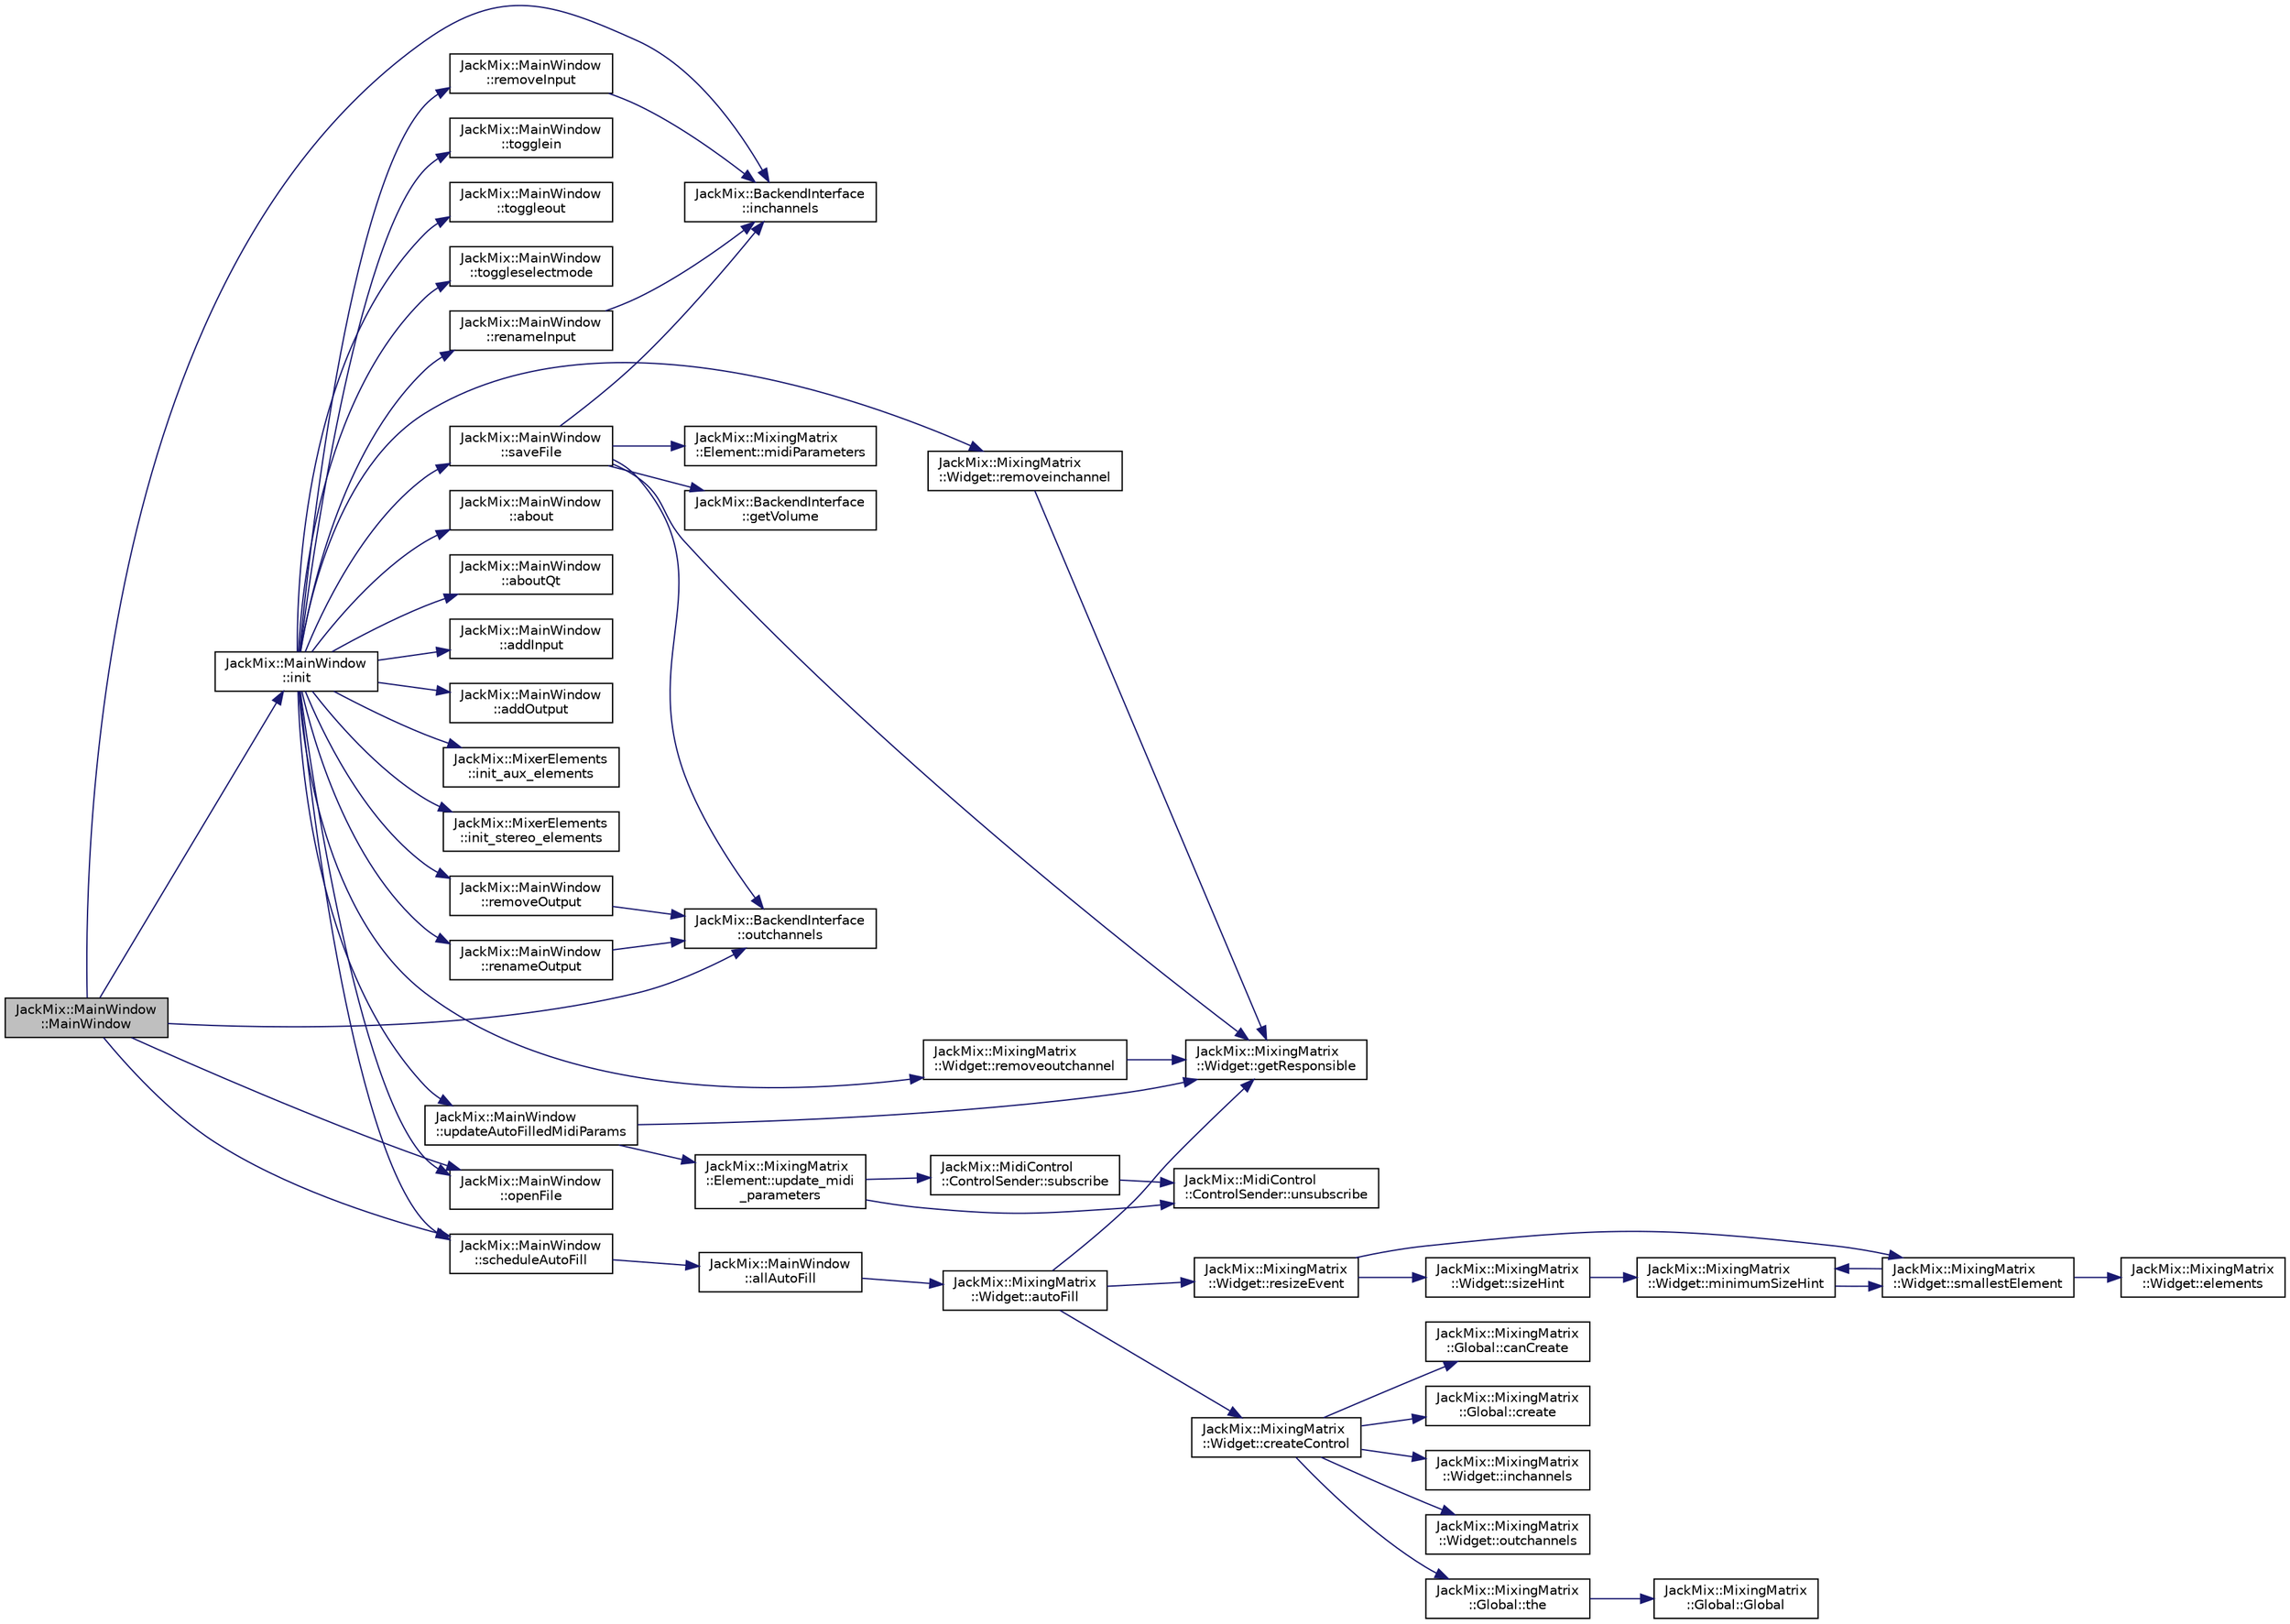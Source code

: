 digraph "JackMix::MainWindow::MainWindow"
{
 // LATEX_PDF_SIZE
  edge [fontname="Helvetica",fontsize="10",labelfontname="Helvetica",labelfontsize="10"];
  node [fontname="Helvetica",fontsize="10",shape=record];
  rankdir="LR";
  Node1 [label="JackMix::MainWindow\l::MainWindow",height=0.2,width=0.4,color="black", fillcolor="grey75", style="filled", fontcolor="black",tooltip=" "];
  Node1 -> Node2 [color="midnightblue",fontsize="10",style="solid",fontname="Helvetica"];
  Node2 [label="JackMix::BackendInterface\l::inchannels",height=0.2,width=0.4,color="black", fillcolor="white", style="filled",URL="$de/dc4/class_jack_mix_1_1_backend_interface.html#a242d0cebafac64a381b5df0bd021c631",tooltip="Return the current list of input channels."];
  Node1 -> Node3 [color="midnightblue",fontsize="10",style="solid",fontname="Helvetica"];
  Node3 [label="JackMix::MainWindow\l::init",height=0.2,width=0.4,color="black", fillcolor="white", style="filled",URL="$df/d8c/class_jack_mix_1_1_main_window.html#a671e7e5b0a3a7a3fb1cf44c5c8377952",tooltip=" "];
  Node3 -> Node4 [color="midnightblue",fontsize="10",style="solid",fontname="Helvetica"];
  Node4 [label="JackMix::MainWindow\l::about",height=0.2,width=0.4,color="black", fillcolor="white", style="filled",URL="$df/d8c/class_jack_mix_1_1_main_window.html#a7be6a5d98970ac1a6296c6f9aee1e9bb",tooltip=" "];
  Node3 -> Node5 [color="midnightblue",fontsize="10",style="solid",fontname="Helvetica"];
  Node5 [label="JackMix::MainWindow\l::aboutQt",height=0.2,width=0.4,color="black", fillcolor="white", style="filled",URL="$df/d8c/class_jack_mix_1_1_main_window.html#a4710d90108bd39f7b80bdc6c3a1b1aef",tooltip=" "];
  Node3 -> Node6 [color="midnightblue",fontsize="10",style="solid",fontname="Helvetica"];
  Node6 [label="JackMix::MainWindow\l::addInput",height=0.2,width=0.4,color="black", fillcolor="white", style="filled",URL="$df/d8c/class_jack_mix_1_1_main_window.html#a4ec3e49fe17b5181d44fed613cb8bfde",tooltip=" "];
  Node3 -> Node7 [color="midnightblue",fontsize="10",style="solid",fontname="Helvetica"];
  Node7 [label="JackMix::MainWindow\l::addOutput",height=0.2,width=0.4,color="black", fillcolor="white", style="filled",URL="$df/d8c/class_jack_mix_1_1_main_window.html#a143108d803e94e112e4786eca65485c7",tooltip=" "];
  Node3 -> Node8 [color="midnightblue",fontsize="10",style="solid",fontname="Helvetica"];
  Node8 [label="JackMix::MixerElements\l::init_aux_elements",height=0.2,width=0.4,color="black", fillcolor="white", style="filled",URL="$d0/ddc/namespace_jack_mix_1_1_mixer_elements.html#a972aa5fb8728ace665ad0c08ffeda099",tooltip=" "];
  Node3 -> Node9 [color="midnightblue",fontsize="10",style="solid",fontname="Helvetica"];
  Node9 [label="JackMix::MixerElements\l::init_stereo_elements",height=0.2,width=0.4,color="black", fillcolor="white", style="filled",URL="$d0/ddc/namespace_jack_mix_1_1_mixer_elements.html#a9429b0e2feab7c35b333d0029cf0928f",tooltip=" "];
  Node3 -> Node10 [color="midnightblue",fontsize="10",style="solid",fontname="Helvetica"];
  Node10 [label="JackMix::MainWindow\l::openFile",height=0.2,width=0.4,color="black", fillcolor="white", style="filled",URL="$df/d8c/class_jack_mix_1_1_main_window.html#a288b768c3c21a9171bdc56fe845ece8b",tooltip=" "];
  Node3 -> Node11 [color="midnightblue",fontsize="10",style="solid",fontname="Helvetica"];
  Node11 [label="JackMix::MixingMatrix\l::Widget::removeinchannel",height=0.2,width=0.4,color="black", fillcolor="white", style="filled",URL="$d9/d0d/class_jack_mix_1_1_mixing_matrix_1_1_widget.html#ae6b304193637fe0de0a26aa8eb866948",tooltip="Remove input/output channels"];
  Node11 -> Node12 [color="midnightblue",fontsize="10",style="solid",fontname="Helvetica"];
  Node12 [label="JackMix::MixingMatrix\l::Widget::getResponsible",height=0.2,width=0.4,color="black", fillcolor="white", style="filled",URL="$d9/d0d/class_jack_mix_1_1_mixing_matrix_1_1_widget.html#ad80339b1fdb71f33e0bf6590f7a98caa",tooltip=" "];
  Node3 -> Node13 [color="midnightblue",fontsize="10",style="solid",fontname="Helvetica"];
  Node13 [label="JackMix::MainWindow\l::removeInput",height=0.2,width=0.4,color="black", fillcolor="white", style="filled",URL="$df/d8c/class_jack_mix_1_1_main_window.html#ae4aebaf048e8ed0667643b30037f462a",tooltip=" "];
  Node13 -> Node2 [color="midnightblue",fontsize="10",style="solid",fontname="Helvetica"];
  Node3 -> Node14 [color="midnightblue",fontsize="10",style="solid",fontname="Helvetica"];
  Node14 [label="JackMix::MixingMatrix\l::Widget::removeoutchannel",height=0.2,width=0.4,color="black", fillcolor="white", style="filled",URL="$d9/d0d/class_jack_mix_1_1_mixing_matrix_1_1_widget.html#a9d14d117879522cb63c74b857a1f2613",tooltip=" "];
  Node14 -> Node12 [color="midnightblue",fontsize="10",style="solid",fontname="Helvetica"];
  Node3 -> Node15 [color="midnightblue",fontsize="10",style="solid",fontname="Helvetica"];
  Node15 [label="JackMix::MainWindow\l::removeOutput",height=0.2,width=0.4,color="black", fillcolor="white", style="filled",URL="$df/d8c/class_jack_mix_1_1_main_window.html#a373caf44583c3b875dc2a743a210decb",tooltip=" "];
  Node15 -> Node16 [color="midnightblue",fontsize="10",style="solid",fontname="Helvetica"];
  Node16 [label="JackMix::BackendInterface\l::outchannels",height=0.2,width=0.4,color="black", fillcolor="white", style="filled",URL="$de/dc4/class_jack_mix_1_1_backend_interface.html#a07163d7434cb8dcf0da00910c66a636e",tooltip="Return the current list of output channels."];
  Node3 -> Node17 [color="midnightblue",fontsize="10",style="solid",fontname="Helvetica"];
  Node17 [label="JackMix::MainWindow\l::renameInput",height=0.2,width=0.4,color="black", fillcolor="white", style="filled",URL="$df/d8c/class_jack_mix_1_1_main_window.html#a7397bb2741168008eaca65cc7b6e283f",tooltip=" "];
  Node17 -> Node2 [color="midnightblue",fontsize="10",style="solid",fontname="Helvetica"];
  Node3 -> Node18 [color="midnightblue",fontsize="10",style="solid",fontname="Helvetica"];
  Node18 [label="JackMix::MainWindow\l::renameOutput",height=0.2,width=0.4,color="black", fillcolor="white", style="filled",URL="$df/d8c/class_jack_mix_1_1_main_window.html#a4187f603c364a341ef105fefecbd9200",tooltip=" "];
  Node18 -> Node16 [color="midnightblue",fontsize="10",style="solid",fontname="Helvetica"];
  Node3 -> Node19 [color="midnightblue",fontsize="10",style="solid",fontname="Helvetica"];
  Node19 [label="JackMix::MainWindow\l::saveFile",height=0.2,width=0.4,color="black", fillcolor="white", style="filled",URL="$df/d8c/class_jack_mix_1_1_main_window.html#a41072424350a8df09f3d59f95d7bb24a",tooltip=" "];
  Node19 -> Node12 [color="midnightblue",fontsize="10",style="solid",fontname="Helvetica"];
  Node19 -> Node20 [color="midnightblue",fontsize="10",style="solid",fontname="Helvetica"];
  Node20 [label="JackMix::BackendInterface\l::getVolume",height=0.2,width=0.4,color="black", fillcolor="white", style="filled",URL="$de/dc4/class_jack_mix_1_1_backend_interface.html#a81f4fd9c3ec3fa1cfeb9630b636c2282",tooltip="Set the volume of the named node."];
  Node19 -> Node2 [color="midnightblue",fontsize="10",style="solid",fontname="Helvetica"];
  Node19 -> Node21 [color="midnightblue",fontsize="10",style="solid",fontname="Helvetica"];
  Node21 [label="JackMix::MixingMatrix\l::Element::midiParameters",height=0.2,width=0.4,color="black", fillcolor="white", style="filled",URL="$d9/daa/class_jack_mix_1_1_mixing_matrix_1_1_element.html#a9f1d781c8fc1b7d7709fb94b874ccf9a",tooltip=" "];
  Node19 -> Node16 [color="midnightblue",fontsize="10",style="solid",fontname="Helvetica"];
  Node3 -> Node22 [color="midnightblue",fontsize="10",style="solid",fontname="Helvetica"];
  Node22 [label="JackMix::MainWindow\l::scheduleAutoFill",height=0.2,width=0.4,color="black", fillcolor="white", style="filled",URL="$df/d8c/class_jack_mix_1_1_main_window.html#aa46c2d13b20c1c9153264bcfc3e0ba20",tooltip=" "];
  Node22 -> Node23 [color="midnightblue",fontsize="10",style="solid",fontname="Helvetica"];
  Node23 [label="JackMix::MainWindow\l::allAutoFill",height=0.2,width=0.4,color="black", fillcolor="white", style="filled",URL="$df/d8c/class_jack_mix_1_1_main_window.html#aa155b7749e7b179139d3ec8b7083e0f6",tooltip=" "];
  Node23 -> Node24 [color="midnightblue",fontsize="10",style="solid",fontname="Helvetica"];
  Node24 [label="JackMix::MixingMatrix\l::Widget::autoFill",height=0.2,width=0.4,color="black", fillcolor="white", style="filled",URL="$d9/d0d/class_jack_mix_1_1_mixing_matrix_1_1_widget.html#a67b6034767d1c61b66700b6736f5878a",tooltip=" "];
  Node24 -> Node25 [color="midnightblue",fontsize="10",style="solid",fontname="Helvetica"];
  Node25 [label="JackMix::MixingMatrix\l::Widget::createControl",height=0.2,width=0.4,color="black", fillcolor="white", style="filled",URL="$d9/d0d/class_jack_mix_1_1_mixing_matrix_1_1_widget.html#a92ff201fafa9d2ea502e822b74187cbc",tooltip="Create Controls"];
  Node25 -> Node26 [color="midnightblue",fontsize="10",style="solid",fontname="Helvetica"];
  Node26 [label="JackMix::MixingMatrix\l::Global::canCreate",height=0.2,width=0.4,color="black", fillcolor="white", style="filled",URL="$d2/d2a/class_jack_mix_1_1_mixing_matrix_1_1_global.html#a81323abe4d4c8e25be303536874e8c57",tooltip=" "];
  Node25 -> Node27 [color="midnightblue",fontsize="10",style="solid",fontname="Helvetica"];
  Node27 [label="JackMix::MixingMatrix\l::Global::create",height=0.2,width=0.4,color="black", fillcolor="white", style="filled",URL="$d2/d2a/class_jack_mix_1_1_mixing_matrix_1_1_global.html#a243af2be4659e31d3ff9ceafd7124004",tooltip=" "];
  Node25 -> Node28 [color="midnightblue",fontsize="10",style="solid",fontname="Helvetica"];
  Node28 [label="JackMix::MixingMatrix\l::Widget::inchannels",height=0.2,width=0.4,color="black", fillcolor="white", style="filled",URL="$d9/d0d/class_jack_mix_1_1_mixing_matrix_1_1_widget.html#a72b37fa0eea83af8a740c60d26ce9ab1",tooltip=" "];
  Node25 -> Node29 [color="midnightblue",fontsize="10",style="solid",fontname="Helvetica"];
  Node29 [label="JackMix::MixingMatrix\l::Widget::outchannels",height=0.2,width=0.4,color="black", fillcolor="white", style="filled",URL="$d9/d0d/class_jack_mix_1_1_mixing_matrix_1_1_widget.html#a928a0525d520886b79b953e1fb16afaf",tooltip=" "];
  Node25 -> Node30 [color="midnightblue",fontsize="10",style="solid",fontname="Helvetica"];
  Node30 [label="JackMix::MixingMatrix\l::Global::the",height=0.2,width=0.4,color="black", fillcolor="white", style="filled",URL="$d2/d2a/class_jack_mix_1_1_mixing_matrix_1_1_global.html#aee256c8e85a27f0bbe623d910de0e5f0",tooltip=" "];
  Node30 -> Node31 [color="midnightblue",fontsize="10",style="solid",fontname="Helvetica"];
  Node31 [label="JackMix::MixingMatrix\l::Global::Global",height=0.2,width=0.4,color="black", fillcolor="white", style="filled",URL="$d2/d2a/class_jack_mix_1_1_mixing_matrix_1_1_global.html#a06e0b7ab4f37428a54e3a72e51b10d2d",tooltip=" "];
  Node24 -> Node12 [color="midnightblue",fontsize="10",style="solid",fontname="Helvetica"];
  Node24 -> Node32 [color="midnightblue",fontsize="10",style="solid",fontname="Helvetica"];
  Node32 [label="JackMix::MixingMatrix\l::Widget::resizeEvent",height=0.2,width=0.4,color="black", fillcolor="white", style="filled",URL="$d9/d0d/class_jack_mix_1_1_mixing_matrix_1_1_widget.html#a6ba5b981fab5a3b39ff288ffcd6ac44c",tooltip=" "];
  Node32 -> Node33 [color="midnightblue",fontsize="10",style="solid",fontname="Helvetica"];
  Node33 [label="JackMix::MixingMatrix\l::Widget::sizeHint",height=0.2,width=0.4,color="black", fillcolor="white", style="filled",URL="$d9/d0d/class_jack_mix_1_1_mixing_matrix_1_1_widget.html#af3e4804872e60e46d93f0eb6bf253ef2",tooltip=" "];
  Node33 -> Node34 [color="midnightblue",fontsize="10",style="solid",fontname="Helvetica"];
  Node34 [label="JackMix::MixingMatrix\l::Widget::minimumSizeHint",height=0.2,width=0.4,color="black", fillcolor="white", style="filled",URL="$d9/d0d/class_jack_mix_1_1_mixing_matrix_1_1_widget.html#a0271798137df37ff09548b911e82842b",tooltip=" "];
  Node34 -> Node35 [color="midnightblue",fontsize="10",style="solid",fontname="Helvetica"];
  Node35 [label="JackMix::MixingMatrix\l::Widget::smallestElement",height=0.2,width=0.4,color="black", fillcolor="white", style="filled",URL="$d9/d0d/class_jack_mix_1_1_mixing_matrix_1_1_widget.html#ad68aba2252297af7a336ecc00610ff85",tooltip="Layout"];
  Node35 -> Node36 [color="midnightblue",fontsize="10",style="solid",fontname="Helvetica"];
  Node36 [label="JackMix::MixingMatrix\l::Widget::elements",height=0.2,width=0.4,color="black", fillcolor="white", style="filled",URL="$d9/d0d/class_jack_mix_1_1_mixing_matrix_1_1_widget.html#a5cc2abc4bb564ee3848876bf75278f7d",tooltip=" "];
  Node35 -> Node34 [color="midnightblue",fontsize="10",style="solid",fontname="Helvetica"];
  Node32 -> Node35 [color="midnightblue",fontsize="10",style="solid",fontname="Helvetica"];
  Node3 -> Node37 [color="midnightblue",fontsize="10",style="solid",fontname="Helvetica"];
  Node37 [label="JackMix::MainWindow\l::togglein",height=0.2,width=0.4,color="black", fillcolor="white", style="filled",URL="$df/d8c/class_jack_mix_1_1_main_window.html#ad0a77299933c2bc694e66f1ed65804ee",tooltip=" "];
  Node3 -> Node38 [color="midnightblue",fontsize="10",style="solid",fontname="Helvetica"];
  Node38 [label="JackMix::MainWindow\l::toggleout",height=0.2,width=0.4,color="black", fillcolor="white", style="filled",URL="$df/d8c/class_jack_mix_1_1_main_window.html#aba1e2f6aa390501401e867e84f08167e",tooltip=" "];
  Node3 -> Node39 [color="midnightblue",fontsize="10",style="solid",fontname="Helvetica"];
  Node39 [label="JackMix::MainWindow\l::toggleselectmode",height=0.2,width=0.4,color="black", fillcolor="white", style="filled",URL="$df/d8c/class_jack_mix_1_1_main_window.html#ac63b709d511fae3f34e503728aec31ed",tooltip=" "];
  Node3 -> Node40 [color="midnightblue",fontsize="10",style="solid",fontname="Helvetica"];
  Node40 [label="JackMix::MainWindow\l::updateAutoFilledMidiParams",height=0.2,width=0.4,color="black", fillcolor="white", style="filled",URL="$df/d8c/class_jack_mix_1_1_main_window.html#a1fdd236b2dbd0a6924ce874396c60dfc",tooltip=" "];
  Node40 -> Node12 [color="midnightblue",fontsize="10",style="solid",fontname="Helvetica"];
  Node40 -> Node41 [color="midnightblue",fontsize="10",style="solid",fontname="Helvetica"];
  Node41 [label="JackMix::MixingMatrix\l::Element::update_midi\l_parameters",height=0.2,width=0.4,color="black", fillcolor="white", style="filled",URL="$d9/daa/class_jack_mix_1_1_mixing_matrix_1_1_element.html#a82f268e085f3fdcf34b6a9ec33a94ecc",tooltip=" "];
  Node41 -> Node42 [color="midnightblue",fontsize="10",style="solid",fontname="Helvetica"];
  Node42 [label="JackMix::MidiControl\l::ControlSender::subscribe",height=0.2,width=0.4,color="black", fillcolor="white", style="filled",URL="$df/d79/class_jack_mix_1_1_midi_control_1_1_control_sender.html#a11bb2cac34c9a170306749d52676025c",tooltip=" "];
  Node42 -> Node43 [color="midnightblue",fontsize="10",style="solid",fontname="Helvetica"];
  Node43 [label="JackMix::MidiControl\l::ControlSender::unsubscribe",height=0.2,width=0.4,color="black", fillcolor="white", style="filled",URL="$df/d79/class_jack_mix_1_1_midi_control_1_1_control_sender.html#ae5dc1b69ad333d3d16a54859658111df",tooltip=" "];
  Node41 -> Node43 [color="midnightblue",fontsize="10",style="solid",fontname="Helvetica"];
  Node1 -> Node10 [color="midnightblue",fontsize="10",style="solid",fontname="Helvetica"];
  Node1 -> Node16 [color="midnightblue",fontsize="10",style="solid",fontname="Helvetica"];
  Node1 -> Node22 [color="midnightblue",fontsize="10",style="solid",fontname="Helvetica"];
}

